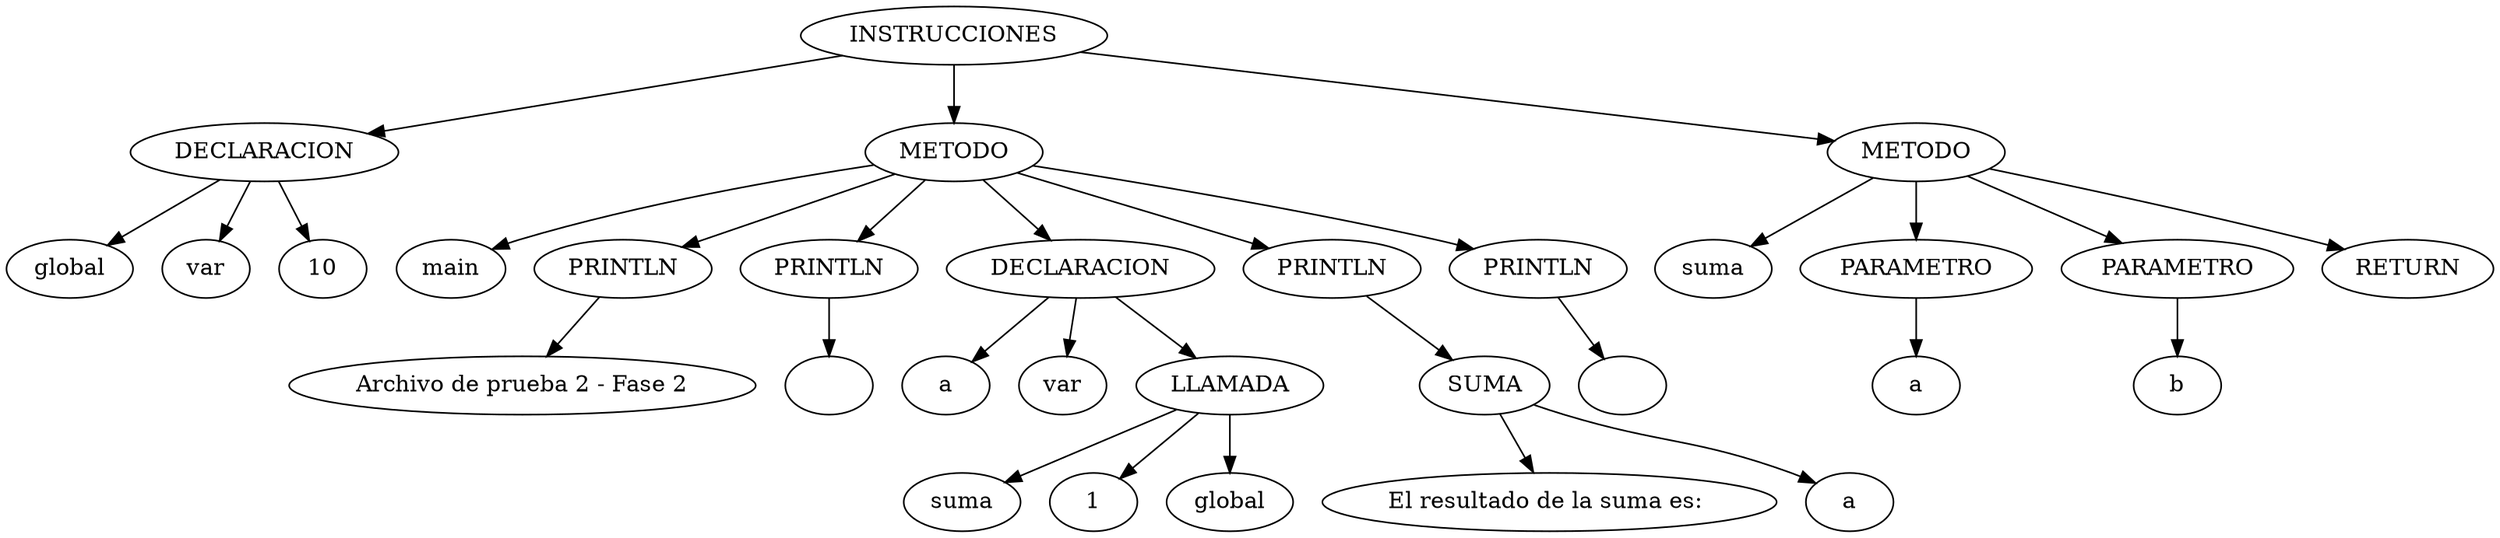 digraph G {
nodo_r[label="INSTRUCCIONES"];
nodo_0[label="DECLARACION"];
nodo_0_id[label="global"];
nodo_0 -> nodo_0_id;
nodo_0_muta[label="var"];
nodo_0 -> nodo_0_muta;
nodo_1[label="10"];
nodo_0 -> nodo_1;
nodo_r -> nodo_0;
nodo_2[label="METODO"];
nodo_2_id[label="main"]
nodo_2 -> nodo_2_id
nodo_2 -> nodo_3;
nodo_3[label="PRINTLN"];
nodo_4[label="Archivo de prueba 2 - Fase 2"];
nodo_3 -> nodo_4;
nodo_2 -> nodo_5;
nodo_5[label="PRINTLN"];
nodo_6[label=""];
nodo_5 -> nodo_6;
nodo_2 -> nodo_7;
nodo_7[label="DECLARACION"];
nodo_7_id[label="a"];
nodo_7 -> nodo_7_id;
nodo_7_muta[label="var"];
nodo_7 -> nodo_7_muta;
nodo_8[label="LLAMADA"];
nodo_8_id[label="suma"]
nodo_8 -> nodo_8_id
nodo_8 -> nodo_9;
nodo_9[label="1"];
nodo_8 -> nodo_10;
nodo_10[label="global"];
nodo_7 -> nodo_8;
nodo_2 -> nodo_11;
nodo_11[label="PRINTLN"];
nodo_12[label="SUMA"];
nodo_13[label="El resultado de la suma es: "];
nodo_12 -> nodo_13;
nodo_14[label="a"];
nodo_12 -> nodo_14;
nodo_11 -> nodo_12;
nodo_2 -> nodo_15;
nodo_15[label="PRINTLN"];
nodo_16[label=""];
nodo_15 -> nodo_16;
nodo_r -> nodo_2;
nodo_17[label="METODO"];
nodo_17_id[label="suma"]
nodo_17 -> nodo_17_id
nodo_18[label="PARAMETRO"];
nodo_17 -> nodo_18
nodo_18_id[label="a"]
nodo_18 -> nodo_18_id
nodo_19[label="PARAMETRO"];
nodo_17 -> nodo_19
nodo_19_id[label="b"]
nodo_19 -> nodo_19_id
nodo_17 -> nodo_20;
nodo_20[label="RETURN"];
nodo_r -> nodo_17;
}